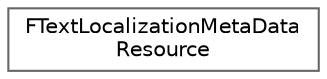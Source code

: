 digraph "Graphical Class Hierarchy"
{
 // INTERACTIVE_SVG=YES
 // LATEX_PDF_SIZE
  bgcolor="transparent";
  edge [fontname=Helvetica,fontsize=10,labelfontname=Helvetica,labelfontsize=10];
  node [fontname=Helvetica,fontsize=10,shape=box,height=0.2,width=0.4];
  rankdir="LR";
  Node0 [id="Node000000",label="FTextLocalizationMetaData\lResource",height=0.2,width=0.4,color="grey40", fillcolor="white", style="filled",URL="$d6/dec/classFTextLocalizationMetaDataResource.html",tooltip="Utility class for working with Localization MetaData Resource (LocMeta) files."];
}
